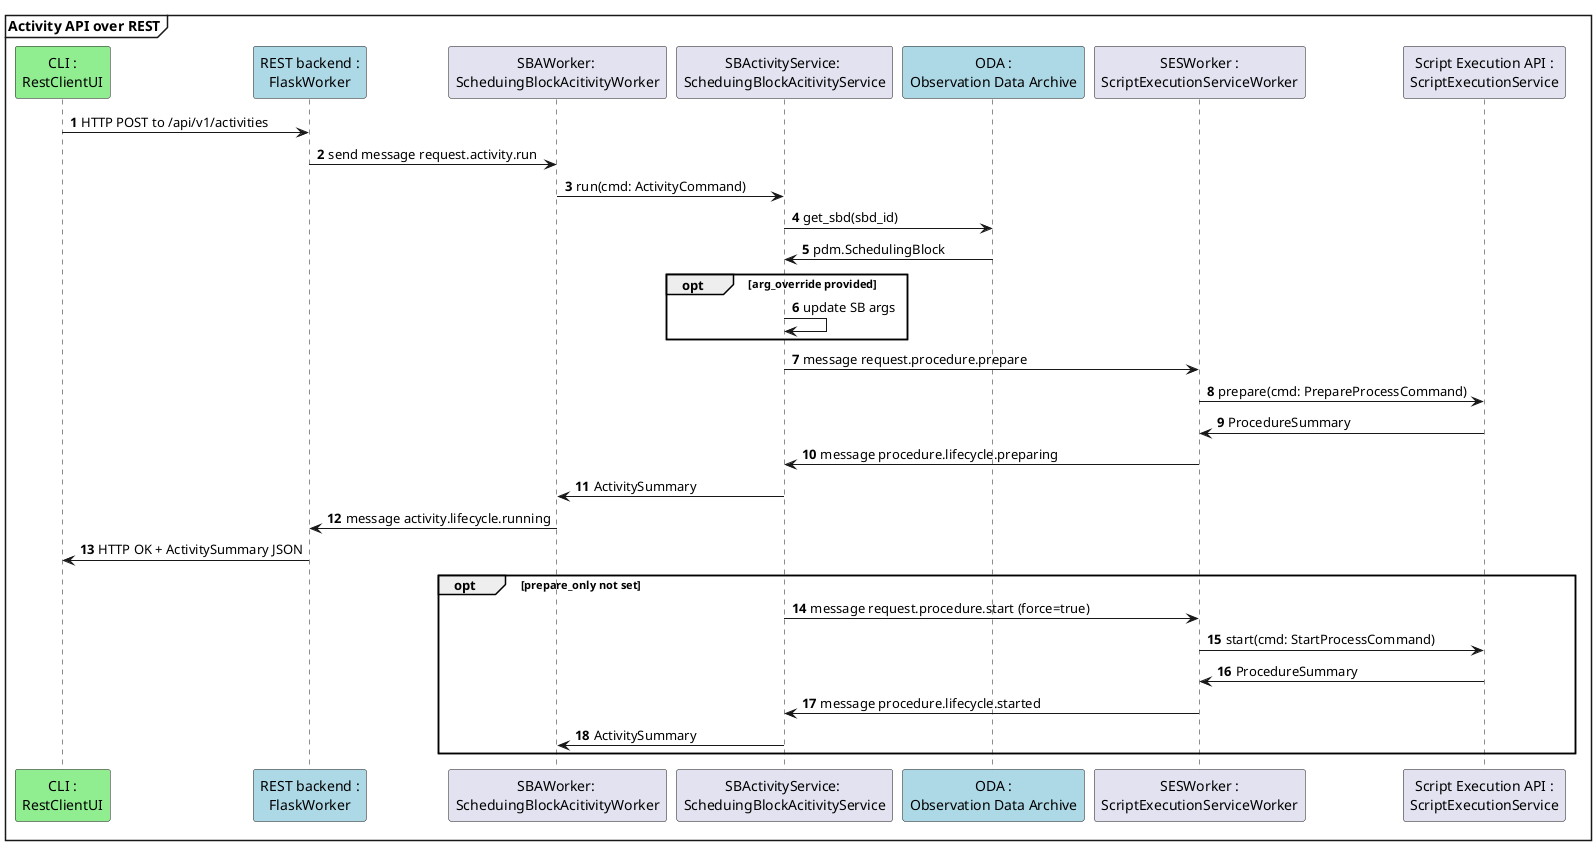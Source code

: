 @startuml
'https://plantuml.com/sequence-diagram


mainframe **Activity API over REST**

autonumber

participant cli as "CLI :\nRestClientUI" #lightgreen
participant FlaskWorker as "REST backend :\nFlaskWorker" #lightblue
participant SBActivityWorker as "SBAWorker: \nScheduingBlockAcitivityWorker"
participant SBActivityService as "SBActivityService: \nScheduingBlockAcitivityService"
participant ODA as "ODA :\nObservation Data Archive" #lightblue
participant ScriptExecutionServiceWorker as "SESWorker :\nScriptExecutionServiceWorker"
participant ScriptExecutionService as "Script Execution API :\nScriptExecutionService"

cli -> FlaskWorker: HTTP POST to /api/v1/activities

FlaskWorker -> SBActivityWorker: send message request.activity.run

SBActivityWorker -> SBActivityService: run(cmd: ActivityCommand)

SBActivityService -> ODA: get_sbd(sbd_id)
ODA -> SBActivityService: pdm.SchedulingBlock
opt arg_override provided
SBActivityService -> SBActivityService: update SB args
end

SBActivityService -> ScriptExecutionServiceWorker: message request.procedure.prepare

ScriptExecutionServiceWorker -> ScriptExecutionService: prepare(cmd: PrepareProcessCommand)

ScriptExecutionService -> ScriptExecutionServiceWorker: ProcedureSummary

ScriptExecutionServiceWorker -> SBActivityService: message procedure.lifecycle.preparing

SBActivityService -> SBActivityWorker: ActivitySummary

SBActivityWorker -> FlaskWorker: message activity.lifecycle.running

cli <- FlaskWorker: HTTP OK + ActivitySummary JSON

opt prepare_only not set
SBActivityService -> ScriptExecutionServiceWorker: message request.procedure.start (force=true)

ScriptExecutionServiceWorker -> ScriptExecutionService: start(cmd: StartProcessCommand)

ScriptExecutionService -> ScriptExecutionServiceWorker: ProcedureSummary

ScriptExecutionServiceWorker -> SBActivityService: message procedure.lifecycle.started

SBActivityService -> SBActivityWorker: ActivitySummary

end

@enduml
